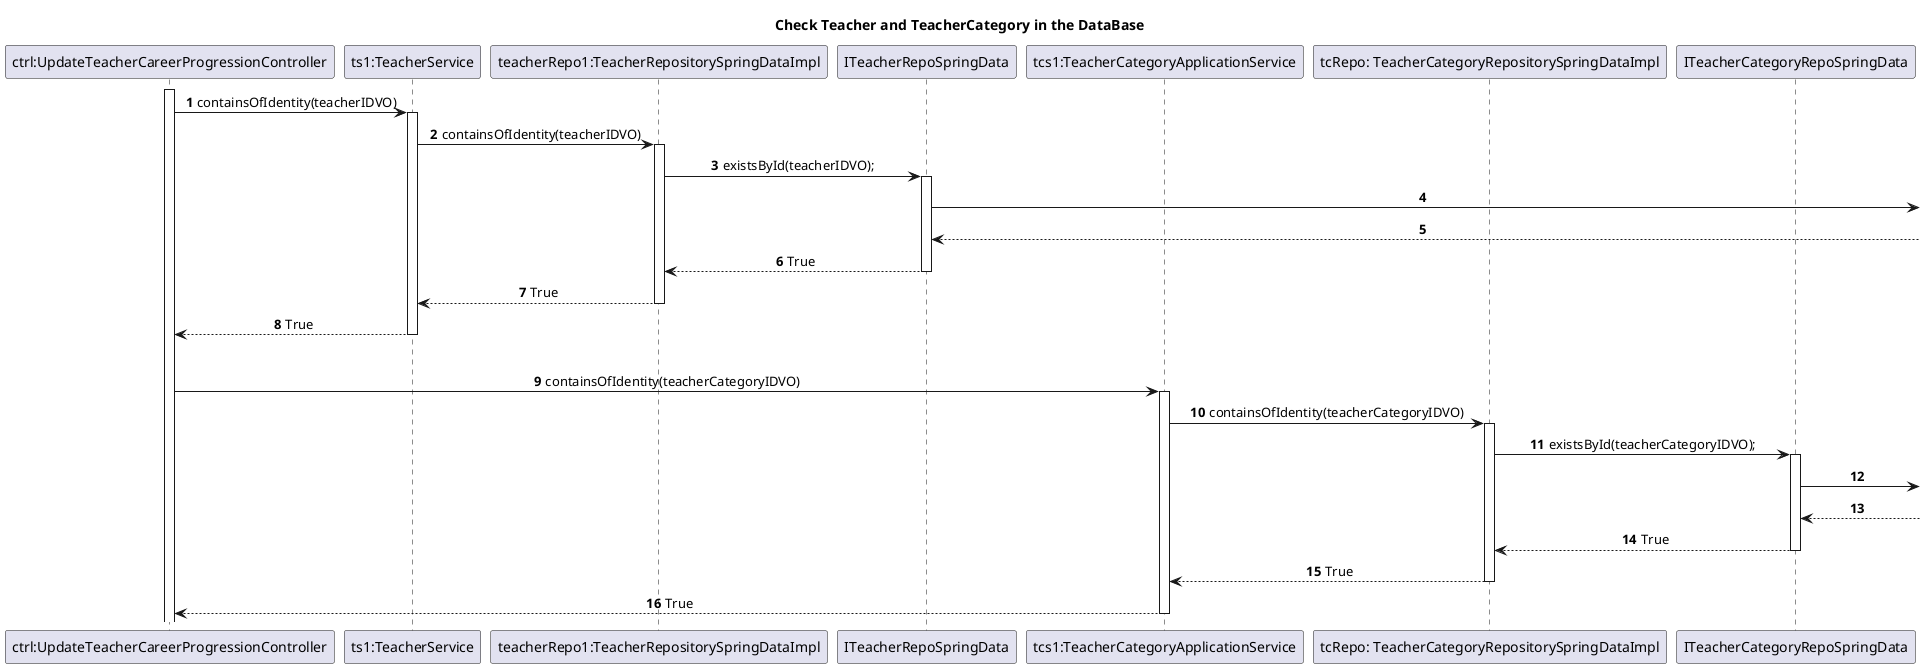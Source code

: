 @startuml
autonumber
skinparam sequenceMessageAlign center
Title Check Teacher and TeacherCategory in the DataBase

participant "ctrl:UpdateTeacherCareerProgressionController" as Controller
participant "ts1:TeacherService" as TeacherService
participant "teacherRepo1:TeacherRepositorySpringDataImpl" as TeacherRepo
participant "ITeacherRepoSpringData" as ITeacherRepoSpringData
participant "tcs1:TeacherCategoryApplicationService" as TeacherCategoryService
participant "tcRepo: TeacherCategoryRepositorySpringDataImpl" as TCRepo
participant "ITeacherCategoryRepoSpringData" as ITeacherCategoryRepoSpringData



activate Controller
Controller -> TeacherService: containsOfIdentity(teacherIDVO)
activate TeacherService

TeacherService -> TeacherRepo: containsOfIdentity(teacherIDVO)
activate TeacherRepo

TeacherRepo -> ITeacherRepoSpringData: existsById(teacherIDVO);
activate ITeacherRepoSpringData
ITeacherRepoSpringData ->
ITeacherRepoSpringData <--
ITeacherRepoSpringData --> TeacherRepo: True
deactivate ITeacherRepoSpringData

TeacherRepo --> TeacherService: True
deactivate TeacherRepo
TeacherService --> Controller: True
deactivate TeacherService
|||
Controller -> TeacherCategoryService: containsOfIdentity(teacherCategoryIDVO)
activate TeacherCategoryService
TeacherCategoryService -> TCRepo: containsOfIdentity(teacherCategoryIDVO)
activate TCRepo

TCRepo -> ITeacherCategoryRepoSpringData: existsById(teacherCategoryIDVO);
activate ITeacherCategoryRepoSpringData
ITeacherCategoryRepoSpringData ->
ITeacherCategoryRepoSpringData <--
ITeacherCategoryRepoSpringData --> TCRepo: True
deactivate ITeacherCategoryRepoSpringData

TCRepo --> TeacherCategoryService: True
deactivate TCRepo
TeacherCategoryService --> Controller: True
deactivate TeacherCategoryService
@enduml